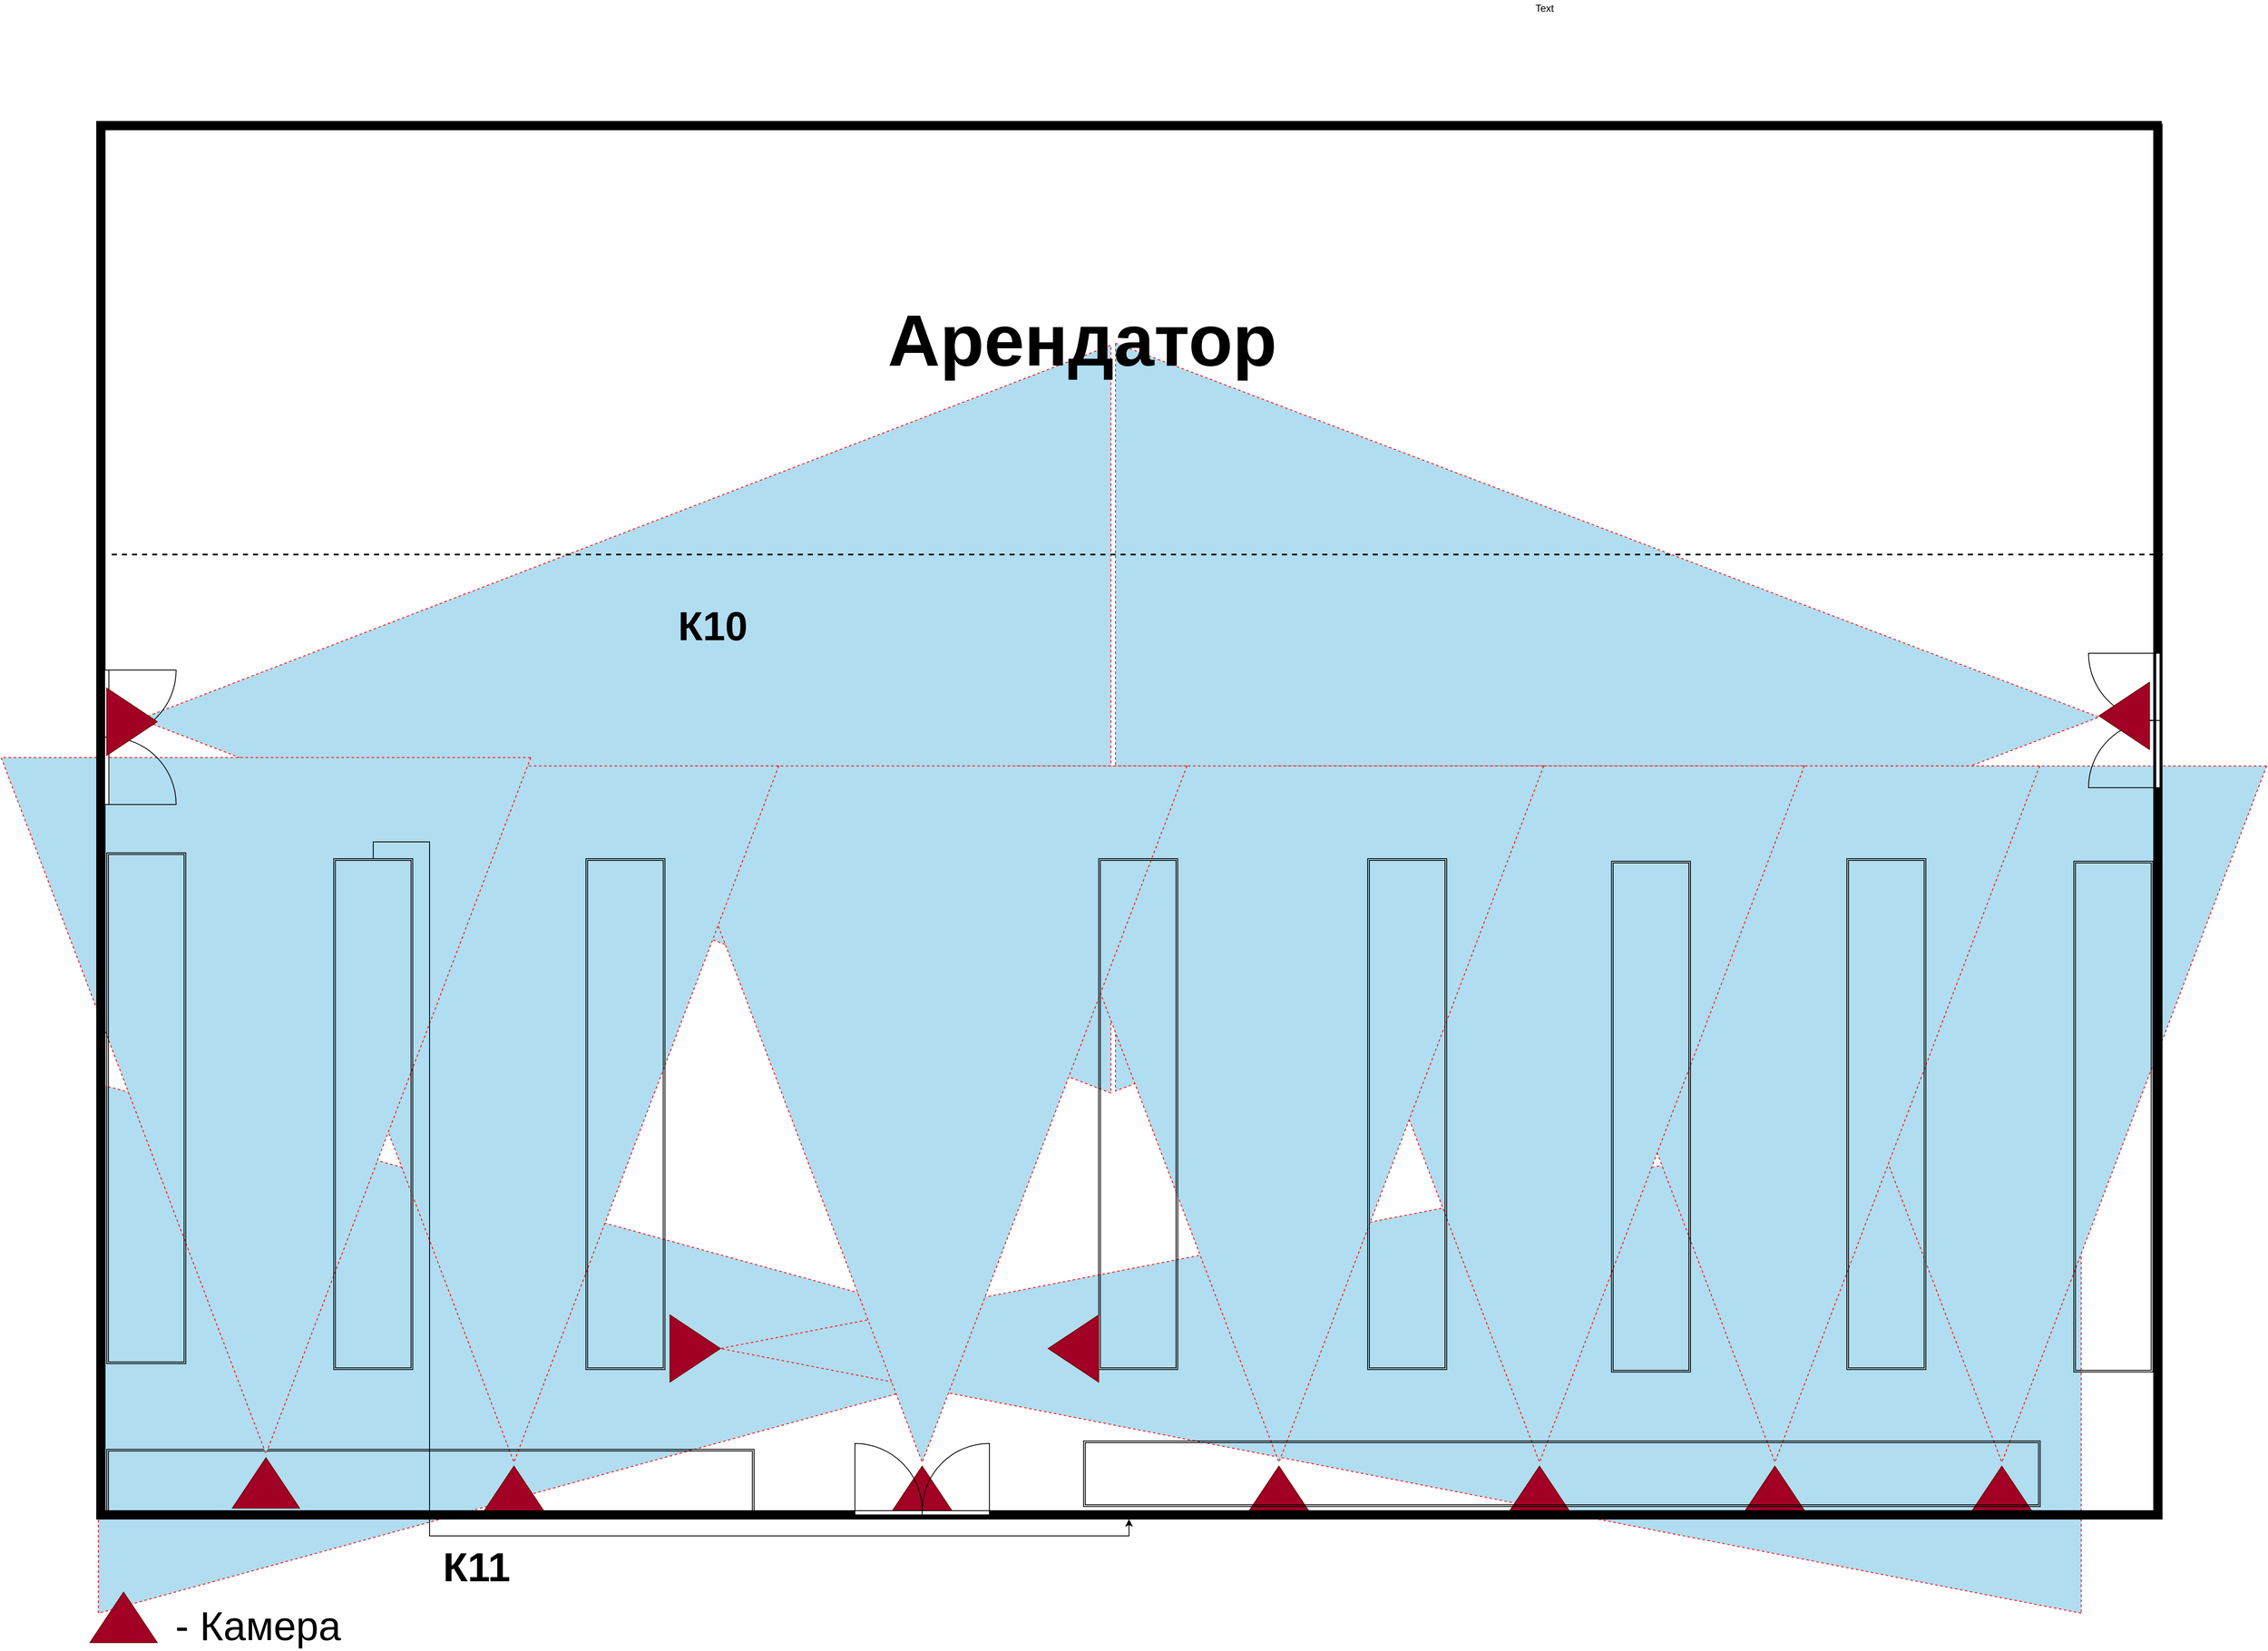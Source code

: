 <mxfile version="13.0.9" type="device"><diagram name="Page-1" id="38b20595-45e3-9b7f-d5ca-b57f44c5b66d"><mxGraphModel dx="3344" dy="2690" grid="1" gridSize="10" guides="1" tooltips="1" connect="1" arrows="1" fold="1" page="1" pageScale="1" pageWidth="1100" pageHeight="850" background="#ffffff" math="0" shadow="0"><root><mxCell id="0"/><mxCell id="1" parent="0"/><mxCell id="kZFELzf9-ZKpFDPVwvbj-138" value="" style="triangle;whiteSpace=wrap;html=1;strokeColor=#FF0000;strokeWidth=1;fillColor=#b1ddf0;rotation=0;dashed=1;labelBackgroundColor=none;rounded=0;comic=0;shadow=0;backgroundOutline=0;treeMoving=0;noLabel=0;connectable=1;allowArrows=1;recursiveResize=1;expand=1;labelBorderColor=#000000;" vertex="1" parent="1"><mxGeometry x="400" y="935" width="1145.39" height="630" as="geometry"/></mxCell><mxCell id="kZFELzf9-ZKpFDPVwvbj-136" value="" style="triangle;whiteSpace=wrap;html=1;strokeColor=#FF0000;strokeWidth=1;fillColor=#b1ddf0;rotation=-180;dashed=1;labelBackgroundColor=none;rounded=0;comic=0;shadow=0;backgroundOutline=0;treeMoving=0;noLabel=0;connectable=1;allowArrows=1;recursiveResize=1;expand=1;labelBorderColor=#000000;" vertex="1" parent="1"><mxGeometry x="1140" y="935" width="1618.79" height="630" as="geometry"/></mxCell><mxCell id="kZFELzf9-ZKpFDPVwvbj-73" value="" style="triangle;whiteSpace=wrap;html=1;strokeColor=#FF0000;strokeWidth=1;fillColor=#b1ddf0;rotation=-180;dashed=1;" vertex="1" parent="1"><mxGeometry x="449.44" y="56" width="1155.12" height="890" as="geometry"/></mxCell><mxCell id="kZFELzf9-ZKpFDPVwvbj-120" value="" style="triangle;whiteSpace=wrap;html=1;strokeColor=#FF0000;strokeWidth=1;fillColor=#b1ddf0;rotation=0;dashed=1;" vertex="1" parent="1"><mxGeometry x="1610" y="53.5" width="1170.12" height="890" as="geometry"/></mxCell><mxCell id="kZFELzf9-ZKpFDPVwvbj-134" value="" style="triangle;whiteSpace=wrap;html=1;strokeColor=#FF0000;strokeWidth=1;fillColor=#b1ddf0;rotation=90;dashed=1;labelBackgroundColor=none;rounded=0;comic=0;shadow=0;backgroundOutline=0;treeMoving=0;noLabel=0;connectable=1;allowArrows=1;recursiveResize=1;expand=1;labelBorderColor=#000000;" vertex="1" parent="1"><mxGeometry x="2250" y="656" width="828.79" height="630" as="geometry"/></mxCell><mxCell id="kZFELzf9-ZKpFDPVwvbj-135" value="" style="triangle;whiteSpace=wrap;html=1;strokeColor=#6F0000;strokeWidth=1;fillColor=#a20025;fontColor=#ffffff;rotation=-90;" vertex="1" parent="1"><mxGeometry x="2634.4" y="1380" width="60" height="80" as="geometry"/></mxCell><mxCell id="kZFELzf9-ZKpFDPVwvbj-132" value="" style="triangle;whiteSpace=wrap;html=1;strokeColor=#FF0000;strokeWidth=1;fillColor=#b1ddf0;rotation=90;dashed=1;labelBackgroundColor=none;rounded=0;comic=0;shadow=0;backgroundOutline=0;treeMoving=0;noLabel=0;connectable=1;allowArrows=1;recursiveResize=1;expand=1;labelBorderColor=#000000;" vertex="1" parent="1"><mxGeometry x="1980" y="656" width="828.79" height="630" as="geometry"/></mxCell><mxCell id="kZFELzf9-ZKpFDPVwvbj-133" value="" style="triangle;whiteSpace=wrap;html=1;strokeColor=#6F0000;strokeWidth=1;fillColor=#a20025;fontColor=#ffffff;rotation=-90;" vertex="1" parent="1"><mxGeometry x="2364.4" y="1380" width="60" height="80" as="geometry"/></mxCell><mxCell id="kZFELzf9-ZKpFDPVwvbj-130" value="" style="triangle;whiteSpace=wrap;html=1;strokeColor=#FF0000;strokeWidth=1;fillColor=#b1ddf0;rotation=90;dashed=1;labelBackgroundColor=none;rounded=0;comic=0;shadow=0;backgroundOutline=0;treeMoving=0;noLabel=0;connectable=1;allowArrows=1;recursiveResize=1;expand=1;labelBorderColor=#000000;" vertex="1" parent="1"><mxGeometry x="1700" y="656" width="828.79" height="630" as="geometry"/></mxCell><mxCell id="kZFELzf9-ZKpFDPVwvbj-131" value="" style="triangle;whiteSpace=wrap;html=1;strokeColor=#6F0000;strokeWidth=1;fillColor=#a20025;fontColor=#ffffff;rotation=-90;" vertex="1" parent="1"><mxGeometry x="2084.4" y="1380" width="60" height="80" as="geometry"/></mxCell><mxCell id="kZFELzf9-ZKpFDPVwvbj-128" value="" style="triangle;whiteSpace=wrap;html=1;strokeColor=#FF0000;strokeWidth=1;fillColor=#b1ddf0;rotation=90;dashed=1;labelBackgroundColor=none;rounded=0;comic=0;shadow=0;backgroundOutline=0;treeMoving=0;noLabel=0;connectable=1;allowArrows=1;recursiveResize=1;expand=1;labelBorderColor=#000000;" vertex="1" parent="1"><mxGeometry x="1390" y="656" width="828.79" height="630" as="geometry"/></mxCell><mxCell id="kZFELzf9-ZKpFDPVwvbj-129" value="" style="triangle;whiteSpace=wrap;html=1;strokeColor=#6F0000;strokeWidth=1;fillColor=#a20025;fontColor=#ffffff;rotation=-90;" vertex="1" parent="1"><mxGeometry x="1774.4" y="1380" width="60" height="80" as="geometry"/></mxCell><mxCell id="kZFELzf9-ZKpFDPVwvbj-126" value="" style="triangle;whiteSpace=wrap;html=1;strokeColor=#FF0000;strokeWidth=1;fillColor=#b1ddf0;rotation=90;dashed=1;labelBackgroundColor=none;rounded=0;comic=0;shadow=0;backgroundOutline=0;treeMoving=0;noLabel=0;connectable=1;allowArrows=1;recursiveResize=1;expand=1;labelBorderColor=#000000;" vertex="1" parent="1"><mxGeometry x="965.61" y="656" width="828.79" height="630" as="geometry"/></mxCell><mxCell id="kZFELzf9-ZKpFDPVwvbj-127" value="" style="triangle;whiteSpace=wrap;html=1;strokeColor=#6F0000;strokeWidth=1;fillColor=#a20025;fontColor=#ffffff;rotation=-90;" vertex="1" parent="1"><mxGeometry x="1350.01" y="1380" width="60" height="80" as="geometry"/></mxCell><mxCell id="kZFELzf9-ZKpFDPVwvbj-124" value="" style="triangle;whiteSpace=wrap;html=1;strokeColor=#FF0000;strokeWidth=1;fillColor=#b1ddf0;rotation=90;dashed=1;labelBackgroundColor=none;rounded=0;comic=0;shadow=0;backgroundOutline=0;treeMoving=0;noLabel=0;connectable=1;allowArrows=1;recursiveResize=1;expand=1;labelBorderColor=#000000;" vertex="1" parent="1"><mxGeometry x="480" y="656" width="828.79" height="630" as="geometry"/></mxCell><mxCell id="kZFELzf9-ZKpFDPVwvbj-125" value="" style="triangle;whiteSpace=wrap;html=1;strokeColor=#6F0000;strokeWidth=1;fillColor=#a20025;fontColor=#ffffff;rotation=-90;" vertex="1" parent="1"><mxGeometry x="864.4" y="1380" width="60" height="80" as="geometry"/></mxCell><mxCell id="kZFELzf9-ZKpFDPVwvbj-117" value="" style="shape=ext;double=1;rounded=0;whiteSpace=wrap;html=1;strokeColor=#000000;strokeWidth=1;fillColor=none;gradientColor=none;" vertex="1" parent="1"><mxGeometry x="410" y="1370" width="770" height="78" as="geometry"/></mxCell><mxCell id="kZFELzf9-ZKpFDPVwvbj-72" value="" style="triangle;whiteSpace=wrap;html=1;strokeColor=#FF0000;strokeWidth=1;fillColor=#b1ddf0;rotation=90;dashed=1;labelBackgroundColor=none;rounded=0;comic=0;shadow=0;backgroundOutline=0;treeMoving=0;noLabel=0;connectable=1;allowArrows=1;recursiveResize=1;expand=1;labelBorderColor=#000000;" vertex="1" parent="1"><mxGeometry x="185" y="646" width="828.79" height="630" as="geometry"/></mxCell><mxCell id="48ef80bc37b76060-128" value="" style="verticalLabelPosition=bottom;html=1;verticalAlign=top;align=center;strokeWidth=1;shape=mxgraph.floorplan.wallU;fillColor=#000000;rounded=0;shadow=0;comic=0;fontFamily=Verdana;fontSize=12;rotation=-90;" parent="1" vertex="1"><mxGeometry x="794.25" y="-606.75" width="1663.5" height="2456" as="geometry"/></mxCell><mxCell id="kZFELzf9-ZKpFDPVwvbj-1" value="" style="verticalLabelPosition=bottom;html=1;verticalAlign=top;align=center;shape=mxgraph.floorplan.wall;fillColor=#000000;rotation=90;" vertex="1" parent="1"><mxGeometry x="2019.87" y="617.88" width="1660.25" height="10" as="geometry"/></mxCell><mxCell id="kZFELzf9-ZKpFDPVwvbj-2" value="" style="verticalLabelPosition=bottom;html=1;verticalAlign=top;align=center;shape=mxgraph.floorplan.doorDouble;aspect=fixed;rotation=-90;" vertex="1" parent="1"><mxGeometry x="370" y="480" width="160" height="85" as="geometry"/></mxCell><mxCell id="kZFELzf9-ZKpFDPVwvbj-34" value="" style="verticalLabelPosition=bottom;html=1;verticalAlign=top;align=center;shape=mxgraph.floorplan.doorDouble;aspect=fixed;rotation=90;" vertex="1" parent="1"><mxGeometry x="2730" y="460" width="160" height="85" as="geometry"/></mxCell><mxCell id="kZFELzf9-ZKpFDPVwvbj-41" value="" style="triangle;whiteSpace=wrap;html=1;strokeColor=#6F0000;strokeWidth=1;fillColor=#a20025;fontColor=#ffffff;rotation=0;" vertex="1" parent="1"><mxGeometry x="410" y="464" width="60" height="80" as="geometry"/></mxCell><mxCell id="kZFELzf9-ZKpFDPVwvbj-46" value="" style="triangle;whiteSpace=wrap;html=1;strokeColor=#6F0000;strokeWidth=1;fillColor=#a20025;fontColor=#ffffff;rotation=-90;" vertex="1" parent="1"><mxGeometry x="569.4" y="1370" width="60" height="80" as="geometry"/></mxCell><mxCell id="kZFELzf9-ZKpFDPVwvbj-78" value="" style="triangle;whiteSpace=wrap;html=1;strokeColor=#6F0000;strokeWidth=1;fillColor=#a20025;fontColor=#ffffff;rotation=-90;" vertex="1" parent="1"><mxGeometry x="400" y="1530" width="60" height="80" as="geometry"/></mxCell><mxCell id="kZFELzf9-ZKpFDPVwvbj-80" value="&lt;font style=&quot;font-size: 48px&quot;&gt;- Камера&lt;/font&gt;" style="text;html=1;strokeColor=none;fillColor=none;align=center;verticalAlign=middle;whiteSpace=wrap;rounded=0;shadow=0;dashed=1;comic=0;" vertex="1" parent="1"><mxGeometry x="480" y="1570" width="220" height="20" as="geometry"/></mxCell><mxCell id="kZFELzf9-ZKpFDPVwvbj-96" value="&lt;b style=&quot;font-size: 48px&quot;&gt;К11&lt;/b&gt;" style="text;html=1;strokeColor=none;fillColor=none;align=center;verticalAlign=middle;whiteSpace=wrap;rounded=0;shadow=0;dashed=1;comic=0;" vertex="1" parent="1"><mxGeometry x="740" y="1470" width="220" height="80" as="geometry"/></mxCell><mxCell id="kZFELzf9-ZKpFDPVwvbj-99" value="" style="shape=ext;double=1;rounded=0;whiteSpace=wrap;html=1;strokeColor=#000000;strokeWidth=1;fillColor=none;gradientColor=none;" vertex="1" parent="1"><mxGeometry x="410" y="660" width="94" height="608" as="geometry"/></mxCell><mxCell id="kZFELzf9-ZKpFDPVwvbj-104" value="" style="line;strokeWidth=2;html=1;rounded=0;shadow=0;dashed=1;comic=0;fillColor=none;" vertex="1" parent="1"><mxGeometry x="416" y="300" width="2440" height="10" as="geometry"/></mxCell><mxCell id="kZFELzf9-ZKpFDPVwvbj-105" value="&lt;font style=&quot;font-size: 86px&quot;&gt;Арендатор&lt;/font&gt;" style="text;strokeColor=none;fillColor=none;html=1;fontSize=24;fontStyle=1;verticalAlign=middle;align=center;rounded=0;shadow=0;dashed=1;comic=0;" vertex="1" parent="1"><mxGeometry x="1430" y="30" width="280" height="40" as="geometry"/></mxCell><mxCell id="kZFELzf9-ZKpFDPVwvbj-107" value="&lt;b style=&quot;font-size: 48px&quot;&gt;К10&lt;/b&gt;" style="text;html=1;strokeColor=none;fillColor=none;align=center;verticalAlign=middle;whiteSpace=wrap;rounded=0;shadow=0;dashed=1;comic=0;" vertex="1" parent="1"><mxGeometry x="1021" y="350" width="220" height="80" as="geometry"/></mxCell><mxCell id="kZFELzf9-ZKpFDPVwvbj-108" value="Text" style="text;html=1;align=center;verticalAlign=middle;resizable=0;points=[];autosize=1;" vertex="1" parent="1"><mxGeometry x="2100" y="-355" width="40" height="20" as="geometry"/></mxCell><mxCell id="kZFELzf9-ZKpFDPVwvbj-122" value="" style="edgeStyle=orthogonalEdgeStyle;rounded=0;orthogonalLoop=1;jettySize=auto;html=1;" edge="1" parent="1" source="kZFELzf9-ZKpFDPVwvbj-110" target="48ef80bc37b76060-128"><mxGeometry relative="1" as="geometry"/></mxCell><mxCell id="kZFELzf9-ZKpFDPVwvbj-110" value="" style="shape=ext;double=1;rounded=0;whiteSpace=wrap;html=1;strokeColor=#000000;strokeWidth=1;fillColor=none;gradientColor=none;" vertex="1" parent="1"><mxGeometry x="680" y="667" width="94" height="608" as="geometry"/></mxCell><mxCell id="kZFELzf9-ZKpFDPVwvbj-111" value="" style="shape=ext;double=1;rounded=0;whiteSpace=wrap;html=1;strokeColor=#000000;strokeWidth=1;fillColor=none;gradientColor=none;" vertex="1" parent="1"><mxGeometry x="980" y="667" width="94" height="608" as="geometry"/></mxCell><mxCell id="kZFELzf9-ZKpFDPVwvbj-112" value="" style="shape=ext;double=1;rounded=0;whiteSpace=wrap;html=1;strokeColor=#000000;strokeWidth=1;fillColor=none;gradientColor=none;" vertex="1" parent="1"><mxGeometry x="1590" y="667" width="94" height="608" as="geometry"/></mxCell><mxCell id="kZFELzf9-ZKpFDPVwvbj-113" value="" style="shape=ext;double=1;rounded=0;whiteSpace=wrap;html=1;strokeColor=#000000;strokeWidth=1;fillColor=none;gradientColor=none;" vertex="1" parent="1"><mxGeometry x="1910" y="667" width="94" height="608" as="geometry"/></mxCell><mxCell id="kZFELzf9-ZKpFDPVwvbj-114" value="" style="shape=ext;double=1;rounded=0;whiteSpace=wrap;html=1;strokeColor=#000000;strokeWidth=1;fillColor=none;gradientColor=none;" vertex="1" parent="1"><mxGeometry x="2200" y="670" width="94" height="608" as="geometry"/></mxCell><mxCell id="kZFELzf9-ZKpFDPVwvbj-115" value="" style="shape=ext;double=1;rounded=0;whiteSpace=wrap;html=1;strokeColor=#000000;strokeWidth=1;fillColor=none;gradientColor=none;" vertex="1" parent="1"><mxGeometry x="2480" y="667" width="94" height="608" as="geometry"/></mxCell><mxCell id="kZFELzf9-ZKpFDPVwvbj-116" value="" style="shape=ext;double=1;rounded=0;whiteSpace=wrap;html=1;strokeColor=#000000;strokeWidth=1;fillColor=none;gradientColor=none;" vertex="1" parent="1"><mxGeometry x="2750" y="670" width="94" height="608" as="geometry"/></mxCell><mxCell id="kZFELzf9-ZKpFDPVwvbj-118" value="" style="shape=ext;double=1;rounded=0;whiteSpace=wrap;html=1;strokeColor=#000000;strokeWidth=1;fillColor=none;gradientColor=none;" vertex="1" parent="1"><mxGeometry x="1572" y="1360" width="1138" height="78" as="geometry"/></mxCell><mxCell id="kZFELzf9-ZKpFDPVwvbj-119" value="" style="verticalLabelPosition=bottom;html=1;verticalAlign=top;align=center;shape=mxgraph.floorplan.doorDouble;aspect=fixed;rotation=-180;" vertex="1" parent="1"><mxGeometry x="1300" y="1363" width="160" height="85" as="geometry"/></mxCell><mxCell id="kZFELzf9-ZKpFDPVwvbj-121" value="" style="triangle;whiteSpace=wrap;html=1;strokeColor=#6F0000;strokeWidth=1;fillColor=#a20025;fontColor=#ffffff;rotation=-180;" vertex="1" parent="1"><mxGeometry x="2780" y="457" width="60" height="80" as="geometry"/></mxCell><mxCell id="kZFELzf9-ZKpFDPVwvbj-137" value="" style="triangle;whiteSpace=wrap;html=1;strokeColor=#6F0000;strokeWidth=1;fillColor=#a20025;fontColor=#ffffff;rotation=0;" vertex="1" parent="1"><mxGeometry x="1080" y="1210" width="60" height="80" as="geometry"/></mxCell><mxCell id="kZFELzf9-ZKpFDPVwvbj-139" value="" style="triangle;whiteSpace=wrap;html=1;strokeColor=#6F0000;strokeWidth=1;fillColor=#a20025;fontColor=#ffffff;rotation=-180;" vertex="1" parent="1"><mxGeometry x="1530" y="1210" width="60" height="80" as="geometry"/></mxCell></root></mxGraphModel></diagram></mxfile>